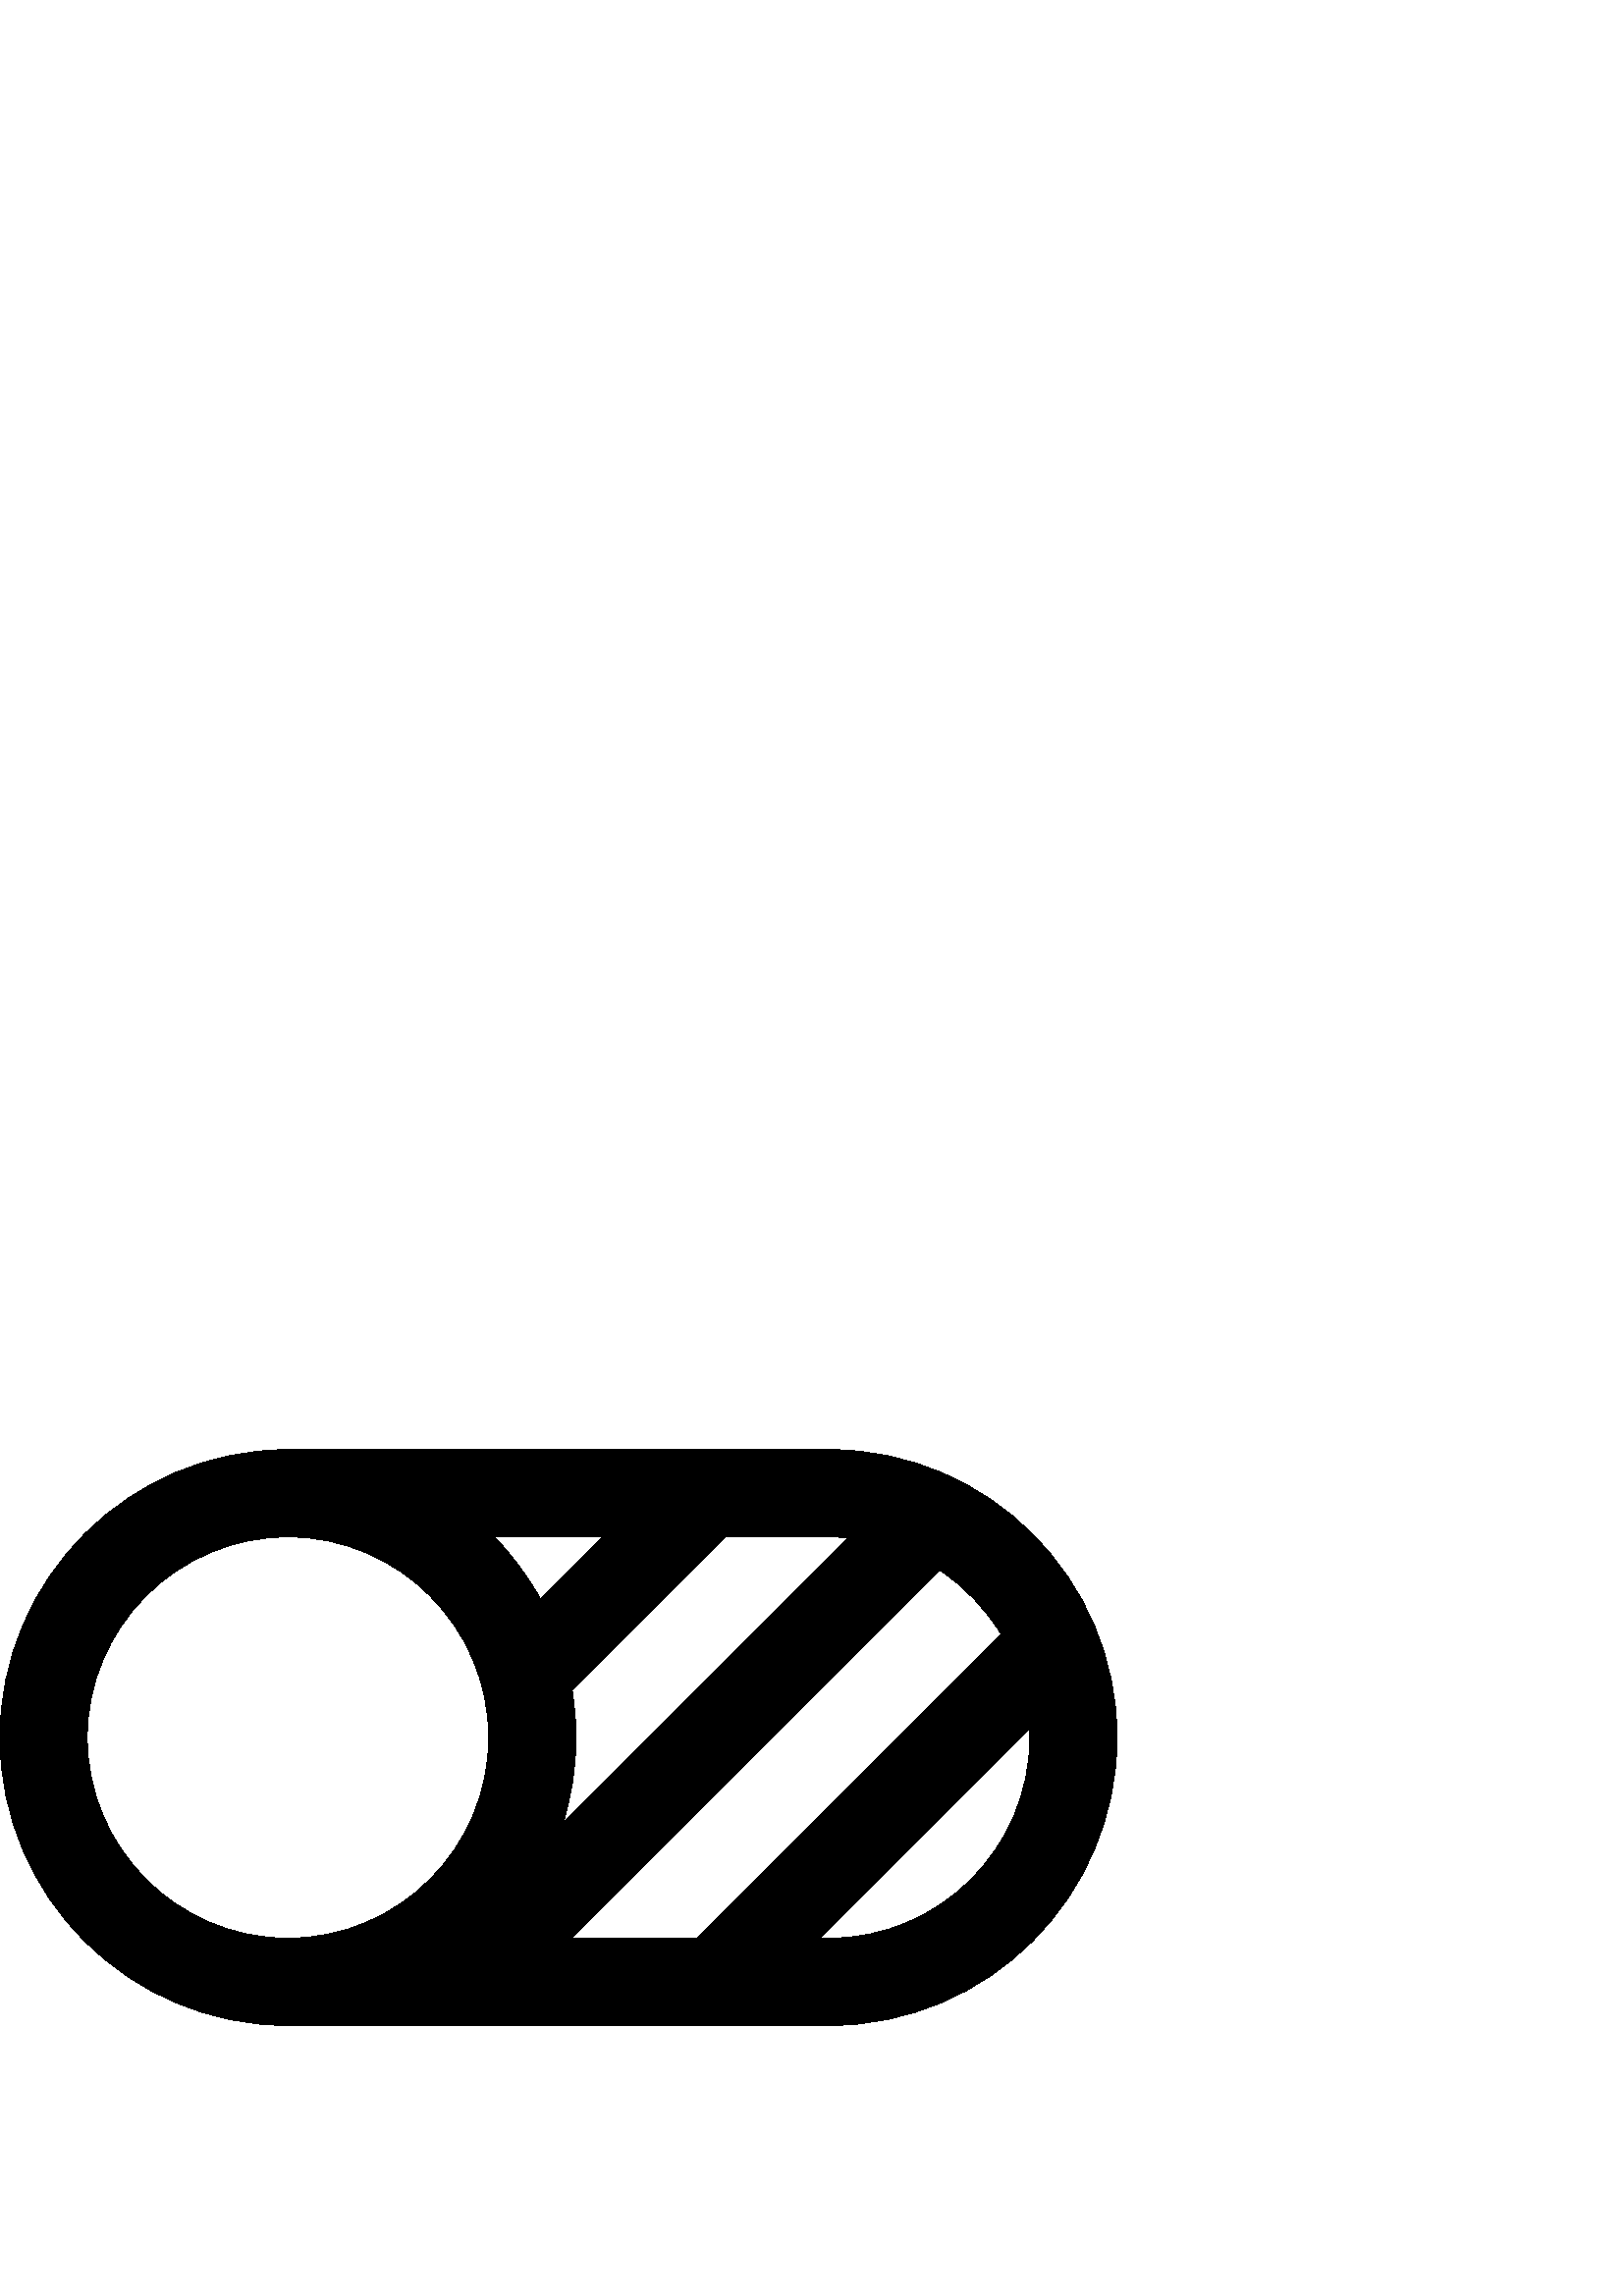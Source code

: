%!PS-Adobe-3.0 EPSF-3.0
%%Pages: 1
%%DocumentData: Clean7Bit
%%LanguageLevel: 2
%%BoundingBox: 0 98 410 311
%%EndComments
%%BeginProlog
save
50 dict begin
/q { gsave } bind def
/Q { grestore } bind def
/cm { 6 array astore concat } bind def
/w { setlinewidth } bind def
/J { setlinecap } bind def
/j { setlinejoin } bind def
/M { setmiterlimit } bind def
/d { setdash } bind def
/m { moveto } bind def
/l { lineto } bind def
/c { curveto } bind def
/h { closepath } bind def
/re { exch dup neg 3 1 roll 5 3 roll moveto 0 rlineto
      0 exch rlineto 0 rlineto closepath } bind def
/S { stroke } bind def
/f { fill } bind def
/f* { eofill } bind def
/n { newpath } bind def
/W { clip } bind def
/W* { eoclip } bind def
/BT { } bind def
/ET { } bind def
/pdfmark where { pop globaldict /?pdfmark /exec load put }
    { globaldict begin /?pdfmark /pop load def /pdfmark
    /cleartomark load def end } ifelse
/BDC { mark 3 1 roll /BDC pdfmark } bind def
/EMC { mark /EMC pdfmark } bind def
/cairo_store_point { /cairo_point_y exch def /cairo_point_x exch def } def
/Tj { show currentpoint cairo_store_point } bind def
/TJ {
  {
    dup
    type /stringtype eq
    { show } { -0.001 mul 0 cairo_font_matrix dtransform rmoveto } ifelse
  } forall
  currentpoint cairo_store_point
} bind def
/cairo_selectfont { cairo_font_matrix aload pop pop pop 0 0 6 array astore
    cairo_font exch selectfont cairo_point_x cairo_point_y moveto } bind def
/Tf { pop /cairo_font exch def /cairo_font_matrix where
      { pop cairo_selectfont } if } bind def
/Td { matrix translate cairo_font_matrix matrix concatmatrix dup
      /cairo_font_matrix exch def dup 4 get exch 5 get cairo_store_point
      /cairo_font where { pop cairo_selectfont } if } bind def
/Tm { 2 copy 8 2 roll 6 array astore /cairo_font_matrix exch def
      cairo_store_point /cairo_font where { pop cairo_selectfont } if } bind def
/g { setgray } bind def
/rg { setrgbcolor } bind def
/d1 { setcachedevice } bind def
%%EndProlog
%%BeginSetup
%%EndSetup
%%Page: 1 1
%%BeginPageSetup
%%PageBoundingBox: 0 98 410 311
%%EndPageSetup
q 0 98 410 213 rectclip q
0 g
304 310.401 m 105.602 310.401 l 47.371 310.401 0 263.03 0 204.799 c 0 146.573
 47.371 99.202 105.602 99.202 c 304 99.202 l 362.227 99.202 409.602 146.573
 409.602 204.799 c 409.602 263.03 362.227 310.401 304 310.401 c h
105.602 131.202 m 65.016 131.202 32 164.217 32 204.799 c 32 245.381 65.016
 278.401 105.602 278.401 c 146.184 278.401 179.199 245.381 179.199 204.799
 c 179.199 164.217 146.184 131.202 105.602 131.202 c h
181.246 278.401 m 220.867 278.401 l 198.121 255.655 l 193.523 263.987 187.836
 271.631 181.246 278.401 c h
209.781 222.057 m 266.125 278.401 l 304 278.401 l 306.375 278.401 308.719
 278.284 311.035 278.061 c 206.461 173.487 l 209.539 183.385 211.199 193.901
 211.199 204.799 c 211.199 210.678 210.711 216.44 209.781 222.057 c h
209.43 131.202 m 344.473 266.241 l 353.609 260.202 361.332 252.182 367.016
 242.791 c 255.422 131.202 l h
304 131.202 m 300.676 131.202 l 377.523 208.045 l 377.57 206.971 377.602
 205.889 377.602 204.799 c 377.602 164.217 344.582 131.202 304 131.202 c
 h
304 131.202 m f
Q Q
showpage
%%Trailer
end restore
%%EOF
